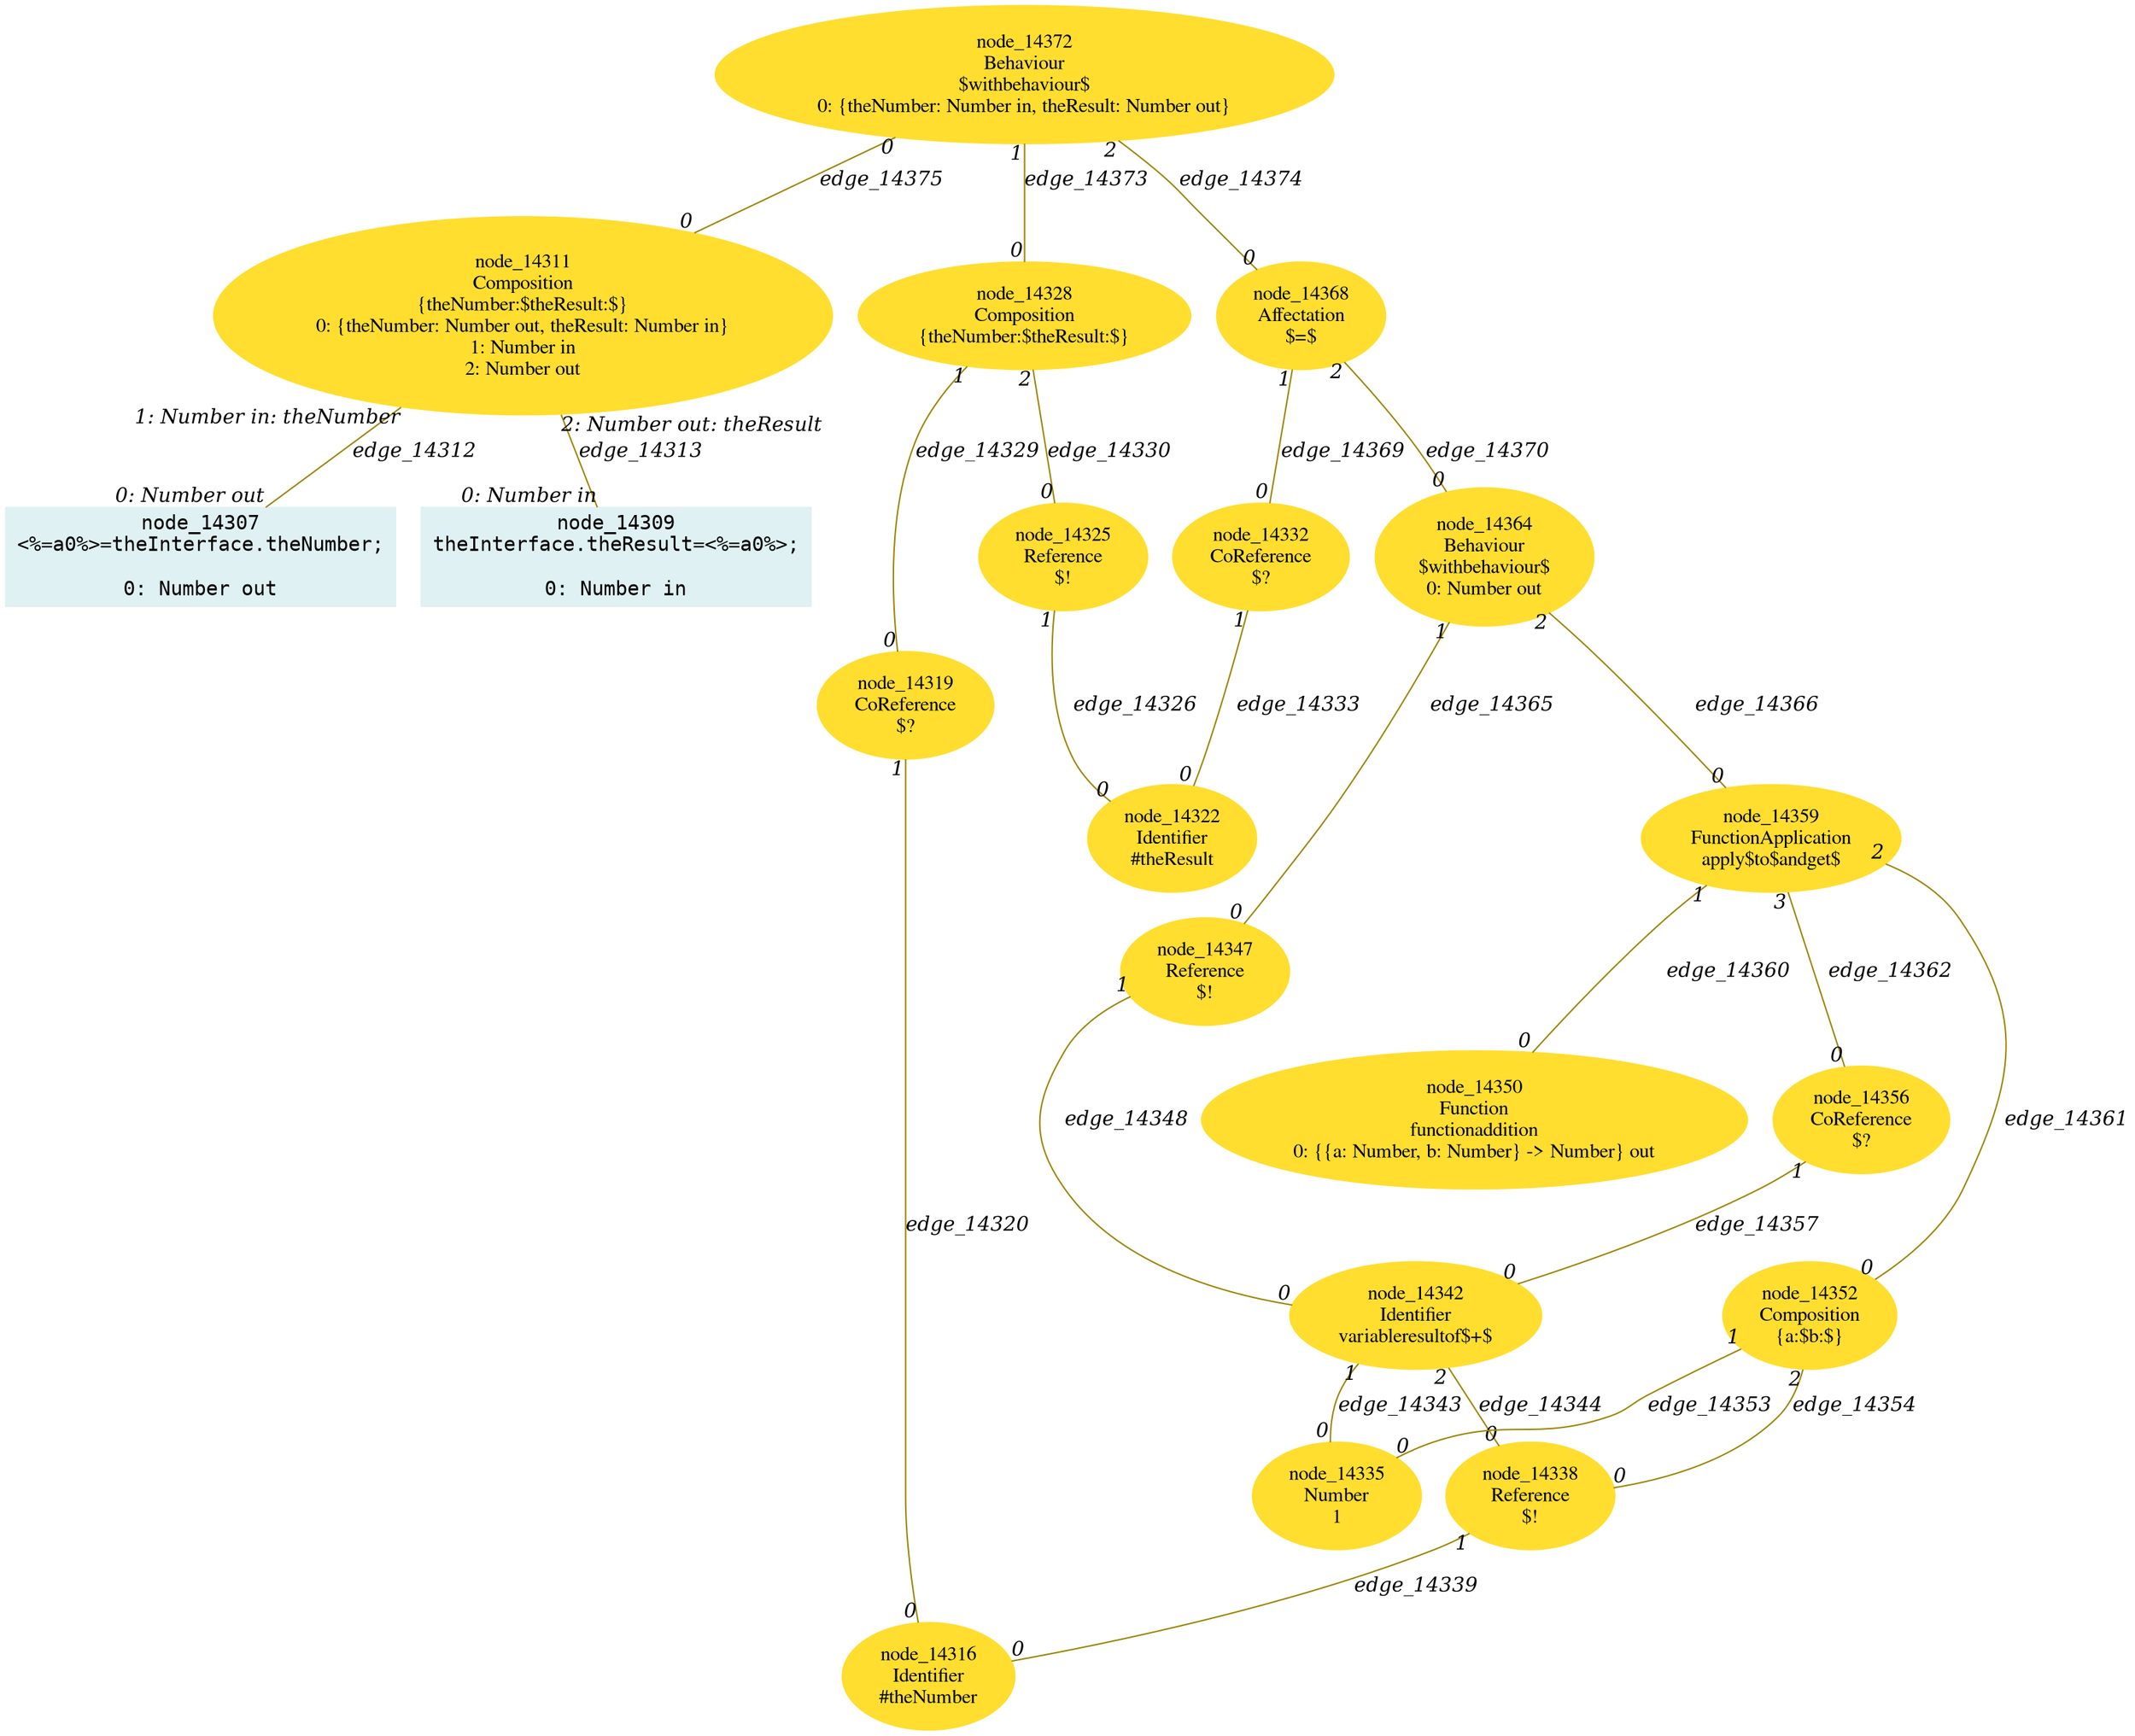 digraph g{node_14307 [shape="box", style="filled", color="#dff1f2", fontname="Courier", label="node_14307
<%=a0%>=theInterface.theNumber;

0: Number out" ]
node_14309 [shape="box", style="filled", color="#dff1f2", fontname="Courier", label="node_14309
theInterface.theResult=<%=a0%>;

0: Number in" ]
node_14311 [shape="ellipse", style="filled", color="#ffde2f", fontname="Times", label="node_14311
Composition
{theNumber:$theResult:$}
0: {theNumber: Number out, theResult: Number in}
1: Number in
2: Number out" ]
node_14316 [shape="ellipse", style="filled", color="#ffde2f", fontname="Times", label="node_14316
Identifier
#theNumber
" ]
node_14319 [shape="ellipse", style="filled", color="#ffde2f", fontname="Times", label="node_14319
CoReference
$?
" ]
node_14322 [shape="ellipse", style="filled", color="#ffde2f", fontname="Times", label="node_14322
Identifier
#theResult
" ]
node_14325 [shape="ellipse", style="filled", color="#ffde2f", fontname="Times", label="node_14325
Reference
$!
" ]
node_14328 [shape="ellipse", style="filled", color="#ffde2f", fontname="Times", label="node_14328
Composition
{theNumber:$theResult:$}
" ]
node_14332 [shape="ellipse", style="filled", color="#ffde2f", fontname="Times", label="node_14332
CoReference
$?
" ]
node_14335 [shape="ellipse", style="filled", color="#ffde2f", fontname="Times", label="node_14335
Number
1
" ]
node_14338 [shape="ellipse", style="filled", color="#ffde2f", fontname="Times", label="node_14338
Reference
$!
" ]
node_14342 [shape="ellipse", style="filled", color="#ffde2f", fontname="Times", label="node_14342
Identifier
variableresultof$+$
" ]
node_14347 [shape="ellipse", style="filled", color="#ffde2f", fontname="Times", label="node_14347
Reference
$!
" ]
node_14350 [shape="ellipse", style="filled", color="#ffde2f", fontname="Times", label="node_14350
Function
functionaddition
0: {{a: Number, b: Number} -> Number} out" ]
node_14352 [shape="ellipse", style="filled", color="#ffde2f", fontname="Times", label="node_14352
Composition
{a:$b:$}
" ]
node_14356 [shape="ellipse", style="filled", color="#ffde2f", fontname="Times", label="node_14356
CoReference
$?
" ]
node_14359 [shape="ellipse", style="filled", color="#ffde2f", fontname="Times", label="node_14359
FunctionApplication
apply$to$andget$
" ]
node_14364 [shape="ellipse", style="filled", color="#ffde2f", fontname="Times", label="node_14364
Behaviour
$withbehaviour$
0: Number out" ]
node_14368 [shape="ellipse", style="filled", color="#ffde2f", fontname="Times", label="node_14368
Affectation
$=$
" ]
node_14372 [shape="ellipse", style="filled", color="#ffde2f", fontname="Times", label="node_14372
Behaviour
$withbehaviour$
0: {theNumber: Number in, theResult: Number out}" ]
node_14311 -> node_14307 [dir=none, arrowHead=none, fontname="Times-Italic", arrowsize=1, color="#9d8400", label="edge_14312",  headlabel="0: Number out", taillabel="1: Number in: theNumber" ]
node_14311 -> node_14309 [dir=none, arrowHead=none, fontname="Times-Italic", arrowsize=1, color="#9d8400", label="edge_14313",  headlabel="0: Number in", taillabel="2: Number out: theResult" ]
node_14319 -> node_14316 [dir=none, arrowHead=none, fontname="Times-Italic", arrowsize=1, color="#9d8400", label="edge_14320",  headlabel="0", taillabel="1" ]
node_14325 -> node_14322 [dir=none, arrowHead=none, fontname="Times-Italic", arrowsize=1, color="#9d8400", label="edge_14326",  headlabel="0", taillabel="1" ]
node_14328 -> node_14319 [dir=none, arrowHead=none, fontname="Times-Italic", arrowsize=1, color="#9d8400", label="edge_14329",  headlabel="0", taillabel="1" ]
node_14328 -> node_14325 [dir=none, arrowHead=none, fontname="Times-Italic", arrowsize=1, color="#9d8400", label="edge_14330",  headlabel="0", taillabel="2" ]
node_14332 -> node_14322 [dir=none, arrowHead=none, fontname="Times-Italic", arrowsize=1, color="#9d8400", label="edge_14333",  headlabel="0", taillabel="1" ]
node_14338 -> node_14316 [dir=none, arrowHead=none, fontname="Times-Italic", arrowsize=1, color="#9d8400", label="edge_14339",  headlabel="0", taillabel="1" ]
node_14342 -> node_14335 [dir=none, arrowHead=none, fontname="Times-Italic", arrowsize=1, color="#9d8400", label="edge_14343",  headlabel="0", taillabel="1" ]
node_14342 -> node_14338 [dir=none, arrowHead=none, fontname="Times-Italic", arrowsize=1, color="#9d8400", label="edge_14344",  headlabel="0", taillabel="2" ]
node_14347 -> node_14342 [dir=none, arrowHead=none, fontname="Times-Italic", arrowsize=1, color="#9d8400", label="edge_14348",  headlabel="0", taillabel="1" ]
node_14352 -> node_14335 [dir=none, arrowHead=none, fontname="Times-Italic", arrowsize=1, color="#9d8400", label="edge_14353",  headlabel="0", taillabel="1" ]
node_14352 -> node_14338 [dir=none, arrowHead=none, fontname="Times-Italic", arrowsize=1, color="#9d8400", label="edge_14354",  headlabel="0", taillabel="2" ]
node_14356 -> node_14342 [dir=none, arrowHead=none, fontname="Times-Italic", arrowsize=1, color="#9d8400", label="edge_14357",  headlabel="0", taillabel="1" ]
node_14359 -> node_14350 [dir=none, arrowHead=none, fontname="Times-Italic", arrowsize=1, color="#9d8400", label="edge_14360",  headlabel="0", taillabel="1" ]
node_14359 -> node_14352 [dir=none, arrowHead=none, fontname="Times-Italic", arrowsize=1, color="#9d8400", label="edge_14361",  headlabel="0", taillabel="2" ]
node_14359 -> node_14356 [dir=none, arrowHead=none, fontname="Times-Italic", arrowsize=1, color="#9d8400", label="edge_14362",  headlabel="0", taillabel="3" ]
node_14364 -> node_14347 [dir=none, arrowHead=none, fontname="Times-Italic", arrowsize=1, color="#9d8400", label="edge_14365",  headlabel="0", taillabel="1" ]
node_14364 -> node_14359 [dir=none, arrowHead=none, fontname="Times-Italic", arrowsize=1, color="#9d8400", label="edge_14366",  headlabel="0", taillabel="2" ]
node_14368 -> node_14332 [dir=none, arrowHead=none, fontname="Times-Italic", arrowsize=1, color="#9d8400", label="edge_14369",  headlabel="0", taillabel="1" ]
node_14368 -> node_14364 [dir=none, arrowHead=none, fontname="Times-Italic", arrowsize=1, color="#9d8400", label="edge_14370",  headlabel="0", taillabel="2" ]
node_14372 -> node_14328 [dir=none, arrowHead=none, fontname="Times-Italic", arrowsize=1, color="#9d8400", label="edge_14373",  headlabel="0", taillabel="1" ]
node_14372 -> node_14368 [dir=none, arrowHead=none, fontname="Times-Italic", arrowsize=1, color="#9d8400", label="edge_14374",  headlabel="0", taillabel="2" ]
node_14372 -> node_14311 [dir=none, arrowHead=none, fontname="Times-Italic", arrowsize=1, color="#9d8400", label="edge_14375",  headlabel="0", taillabel="0" ]
}